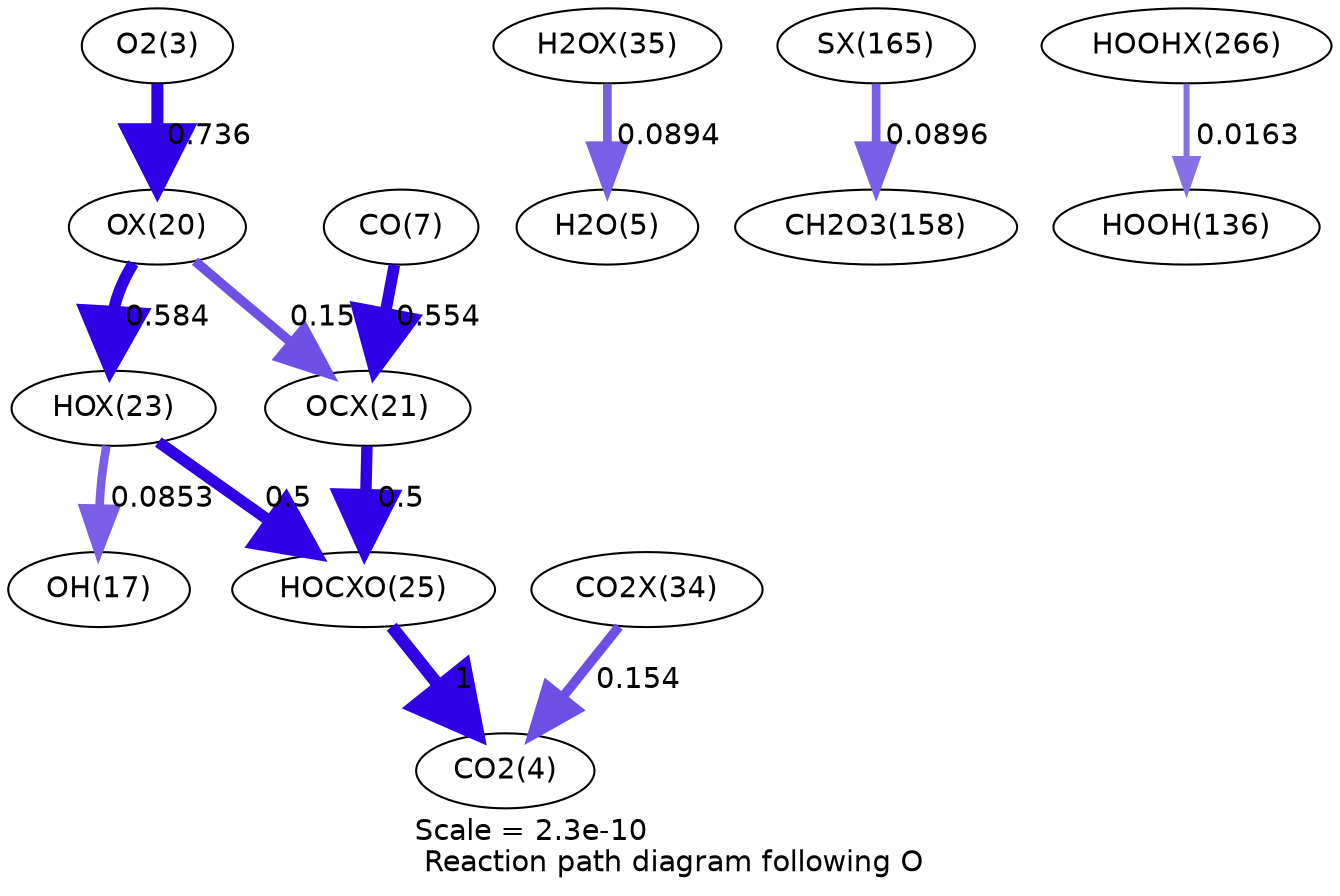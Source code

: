 digraph reaction_paths {
center=1;
s5 -> s33[fontname="Helvetica", penwidth=5.77, arrowsize=2.88, color="0.7, 1.24, 0.9"
, label=" 0.736"];
s33 -> s36[fontname="Helvetica", penwidth=5.59, arrowsize=2.8, color="0.7, 1.08, 0.9"
, label=" 0.584"];
s33 -> s34[fontname="Helvetica", penwidth=4.57, arrowsize=2.29, color="0.7, 0.651, 0.9"
, label=" 0.151"];
s36 -> s19[fontname="Helvetica", penwidth=4.14, arrowsize=2.07, color="0.7, 0.585, 0.9"
, label=" 0.0853"];
s36 -> s38[fontname="Helvetica", penwidth=5.48, arrowsize=2.74, color="0.7, 1, 0.9"
, label=" 0.5"];
s43 -> s7[fontname="Helvetica", penwidth=4.18, arrowsize=2.09, color="0.7, 0.589, 0.9"
, label=" 0.0894"];
s9 -> s34[fontname="Helvetica", penwidth=5.55, arrowsize=2.78, color="0.7, 1.05, 0.9"
, label=" 0.554"];
s34 -> s38[fontname="Helvetica", penwidth=5.48, arrowsize=2.74, color="0.7, 1, 0.9"
, label=" 0.5"];
s38 -> s6[fontname="Helvetica", penwidth=6, arrowsize=3, color="0.7, 1.5, 0.9"
, label=" 1"];
s42 -> s6[fontname="Helvetica", penwidth=4.59, arrowsize=2.29, color="0.7, 0.654, 0.9"
, label=" 0.154"];
s57 -> s29[fontname="Helvetica", penwidth=4.18, arrowsize=2.09, color="0.7, 0.59, 0.9"
, label=" 0.0896"];
s58 -> s25[fontname="Helvetica", penwidth=2.89, arrowsize=1.45, color="0.7, 0.516, 0.9"
, label=" 0.0163"];
s5 [ fontname="Helvetica", label="O2(3)"];
s6 [ fontname="Helvetica", label="CO2(4)"];
s7 [ fontname="Helvetica", label="H2O(5)"];
s9 [ fontname="Helvetica", label="CO(7)"];
s19 [ fontname="Helvetica", label="OH(17)"];
s25 [ fontname="Helvetica", label="HOOH(136)"];
s29 [ fontname="Helvetica", label="CH2O3(158)"];
s33 [ fontname="Helvetica", label="OX(20)"];
s34 [ fontname="Helvetica", label="OCX(21)"];
s36 [ fontname="Helvetica", label="HOX(23)"];
s38 [ fontname="Helvetica", label="HOCXO(25)"];
s42 [ fontname="Helvetica", label="CO2X(34)"];
s43 [ fontname="Helvetica", label="H2OX(35)"];
s57 [ fontname="Helvetica", label="SX(165)"];
s58 [ fontname="Helvetica", label="HOOHX(266)"];
 label = "Scale = 2.3e-10\l Reaction path diagram following O";
 fontname = "Helvetica";
}

